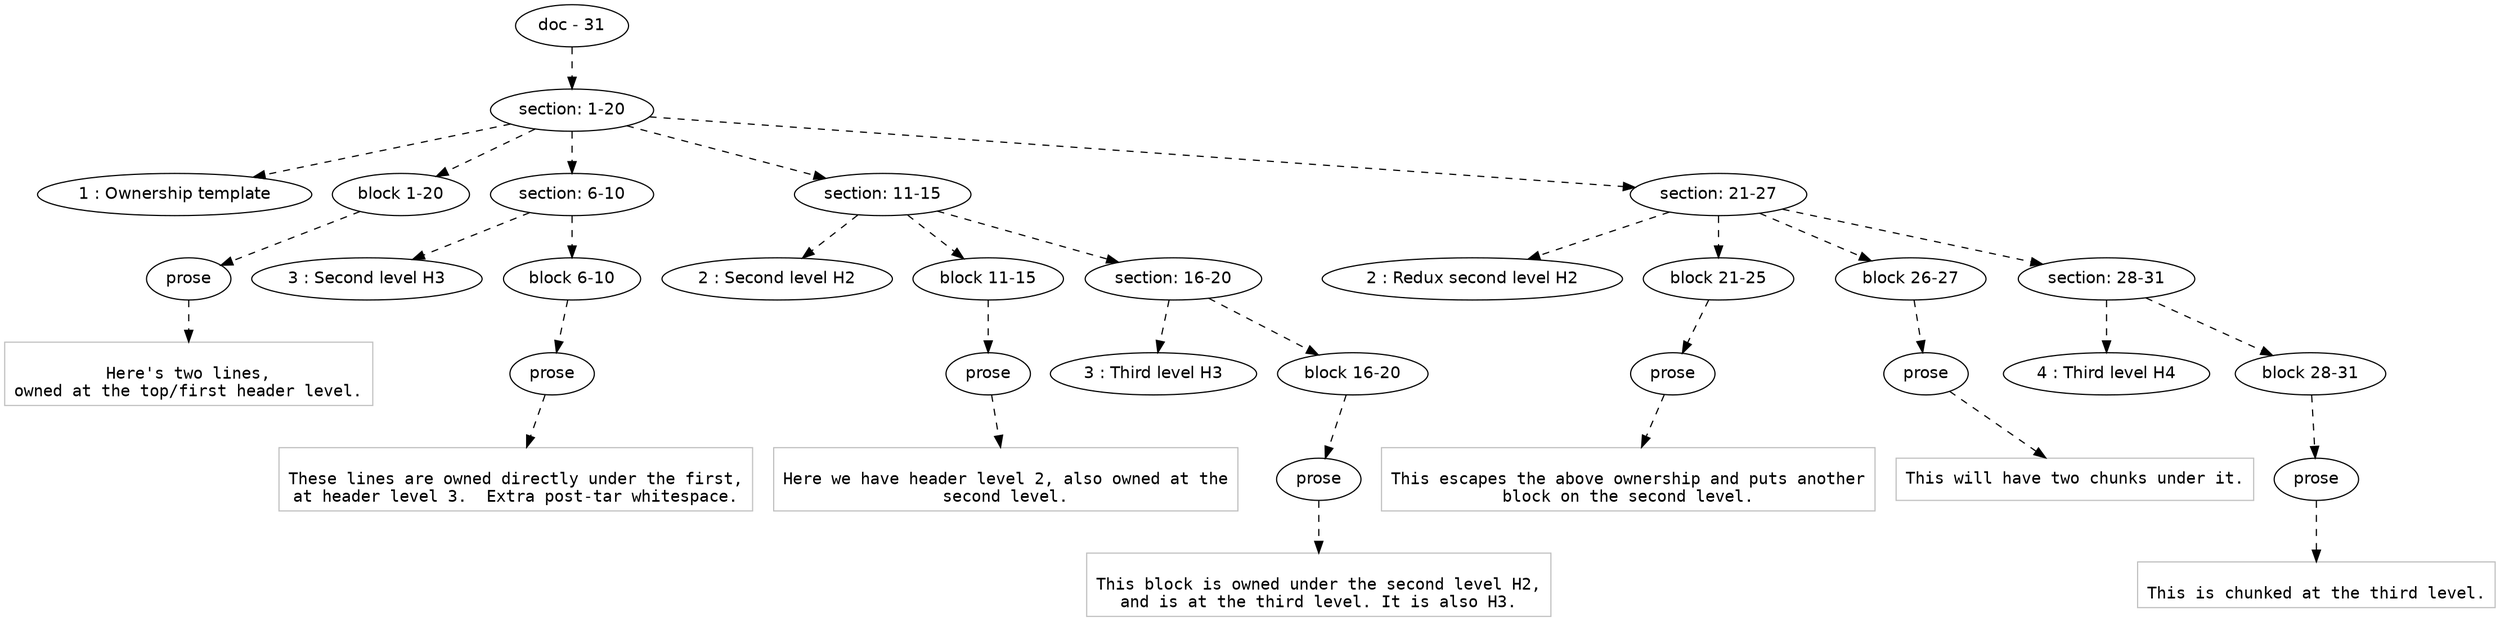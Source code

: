 digraph hierarchy {

node [fontname=Helvetica]
edge [style=dashed]

doc_0 [label="doc - 31"]


doc_0 -> { section_1}
{rank=same; section_1}

section_1 [label="section: 1-20"]


section_1 -> { header_2 block_3 section_4 section_5 section_6}
{rank=same; header_2 block_3 section_4 section_5 section_6}

header_2 [label="1 : Ownership template"]

block_3 [label="block 1-20"]

section_4 [label="section: 6-10"]

section_5 [label="section: 11-15"]

section_6 [label="section: 21-27"]


block_3 -> { prose_7}
{rank=same; prose_7}

prose_7 [label="prose"]


prose_7 -> leaf_8
leaf_8  [color=Gray,shape=rectangle,fontname=Inconsolata,label="
Here's two lines,
owned at the top/first header level.
"]
section_4 -> { header_9 block_10}
{rank=same; header_9 block_10}

header_9 [label="3 : Second level H3"]

block_10 [label="block 6-10"]


block_10 -> { prose_11}
{rank=same; prose_11}

prose_11 [label="prose"]


prose_11 -> leaf_12
leaf_12  [color=Gray,shape=rectangle,fontname=Inconsolata,label="
These lines are owned directly under the first,
at header level 3.  Extra post-tar whitespace.
"]
section_5 -> { header_13 block_14 section_15}
{rank=same; header_13 block_14 section_15}

header_13 [label="2 : Second level H2"]

block_14 [label="block 11-15"]

section_15 [label="section: 16-20"]


block_14 -> { prose_16}
{rank=same; prose_16}

prose_16 [label="prose"]


prose_16 -> leaf_17
leaf_17  [color=Gray,shape=rectangle,fontname=Inconsolata,label="
Here we have header level 2, also owned at the
second level.
"]
section_15 -> { header_18 block_19}
{rank=same; header_18 block_19}

header_18 [label="3 : Third level H3"]

block_19 [label="block 16-20"]


block_19 -> { prose_20}
{rank=same; prose_20}

prose_20 [label="prose"]


prose_20 -> leaf_21
leaf_21  [color=Gray,shape=rectangle,fontname=Inconsolata,label="
This block is owned under the second level H2,
and is at the third level. It is also H3.
"]
section_6 -> { header_22 block_23 block_24 section_25}
{rank=same; header_22 block_23 block_24 section_25}

header_22 [label="2 : Redux second level H2"]

block_23 [label="block 21-25"]

block_24 [label="block 26-27"]

section_25 [label="section: 28-31"]


block_23 -> { prose_26}
{rank=same; prose_26}

prose_26 [label="prose"]


prose_26 -> leaf_27
leaf_27  [color=Gray,shape=rectangle,fontname=Inconsolata,label="
This escapes the above ownership and puts another
block on the second level.
"]
block_24 -> { prose_28}
{rank=same; prose_28}

prose_28 [label="prose"]


prose_28 -> leaf_29
leaf_29  [color=Gray,shape=rectangle,fontname=Inconsolata,label="This will have two chunks under it.
"]
section_25 -> { header_30 block_31}
{rank=same; header_30 block_31}

header_30 [label="4 : Third level H4"]

block_31 [label="block 28-31"]


block_31 -> { prose_32}
{rank=same; prose_32}

prose_32 [label="prose"]


prose_32 -> leaf_33
leaf_33  [color=Gray,shape=rectangle,fontname=Inconsolata,label="
This is chunked at the third level.
"]

}
